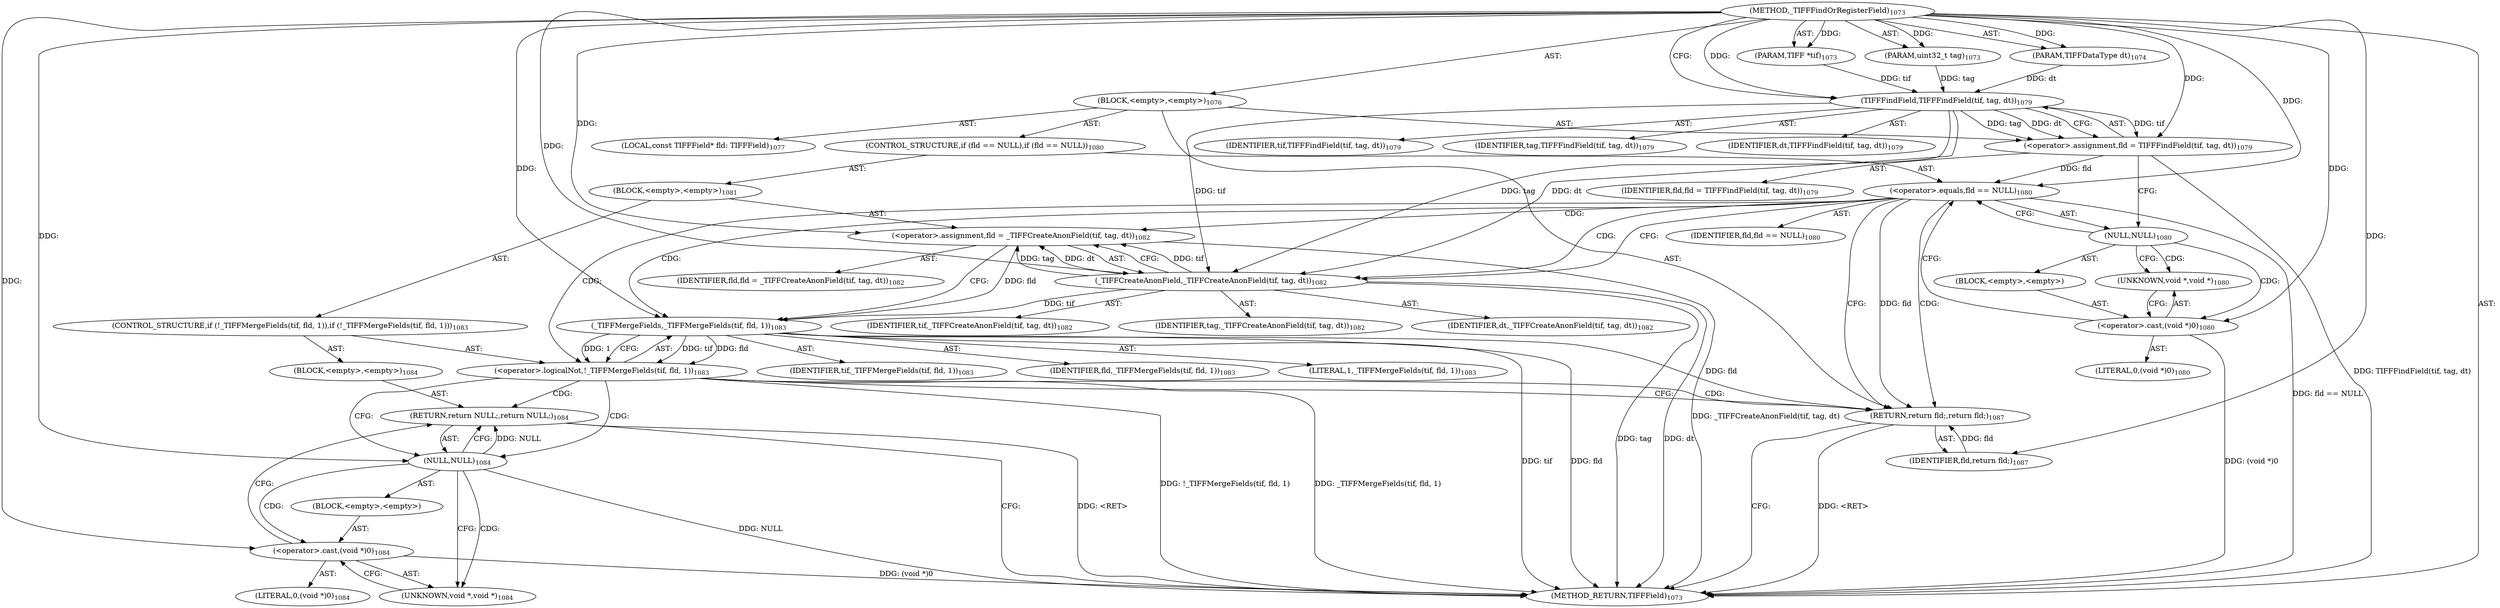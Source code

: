 digraph "_TIFFFindOrRegisterField" {  
"27742" [label = <(METHOD,_TIFFFindOrRegisterField)<SUB>1073</SUB>> ]
"27743" [label = <(PARAM,TIFF *tif)<SUB>1073</SUB>> ]
"27744" [label = <(PARAM,uint32_t tag)<SUB>1073</SUB>> ]
"27745" [label = <(PARAM,TIFFDataType dt)<SUB>1074</SUB>> ]
"27746" [label = <(BLOCK,&lt;empty&gt;,&lt;empty&gt;)<SUB>1076</SUB>> ]
"27747" [label = <(LOCAL,const TIFFField* fld: TIFFField)<SUB>1077</SUB>> ]
"27748" [label = <(&lt;operator&gt;.assignment,fld = TIFFFindField(tif, tag, dt))<SUB>1079</SUB>> ]
"27749" [label = <(IDENTIFIER,fld,fld = TIFFFindField(tif, tag, dt))<SUB>1079</SUB>> ]
"27750" [label = <(TIFFFindField,TIFFFindField(tif, tag, dt))<SUB>1079</SUB>> ]
"27751" [label = <(IDENTIFIER,tif,TIFFFindField(tif, tag, dt))<SUB>1079</SUB>> ]
"27752" [label = <(IDENTIFIER,tag,TIFFFindField(tif, tag, dt))<SUB>1079</SUB>> ]
"27753" [label = <(IDENTIFIER,dt,TIFFFindField(tif, tag, dt))<SUB>1079</SUB>> ]
"27754" [label = <(CONTROL_STRUCTURE,if (fld == NULL),if (fld == NULL))<SUB>1080</SUB>> ]
"27755" [label = <(&lt;operator&gt;.equals,fld == NULL)<SUB>1080</SUB>> ]
"27756" [label = <(IDENTIFIER,fld,fld == NULL)<SUB>1080</SUB>> ]
"27757" [label = <(NULL,NULL)<SUB>1080</SUB>> ]
"27758" [label = <(BLOCK,&lt;empty&gt;,&lt;empty&gt;)> ]
"27759" [label = <(&lt;operator&gt;.cast,(void *)0)<SUB>1080</SUB>> ]
"27760" [label = <(UNKNOWN,void *,void *)<SUB>1080</SUB>> ]
"27761" [label = <(LITERAL,0,(void *)0)<SUB>1080</SUB>> ]
"27762" [label = <(BLOCK,&lt;empty&gt;,&lt;empty&gt;)<SUB>1081</SUB>> ]
"27763" [label = <(&lt;operator&gt;.assignment,fld = _TIFFCreateAnonField(tif, tag, dt))<SUB>1082</SUB>> ]
"27764" [label = <(IDENTIFIER,fld,fld = _TIFFCreateAnonField(tif, tag, dt))<SUB>1082</SUB>> ]
"27765" [label = <(_TIFFCreateAnonField,_TIFFCreateAnonField(tif, tag, dt))<SUB>1082</SUB>> ]
"27766" [label = <(IDENTIFIER,tif,_TIFFCreateAnonField(tif, tag, dt))<SUB>1082</SUB>> ]
"27767" [label = <(IDENTIFIER,tag,_TIFFCreateAnonField(tif, tag, dt))<SUB>1082</SUB>> ]
"27768" [label = <(IDENTIFIER,dt,_TIFFCreateAnonField(tif, tag, dt))<SUB>1082</SUB>> ]
"27769" [label = <(CONTROL_STRUCTURE,if (!_TIFFMergeFields(tif, fld, 1)),if (!_TIFFMergeFields(tif, fld, 1)))<SUB>1083</SUB>> ]
"27770" [label = <(&lt;operator&gt;.logicalNot,!_TIFFMergeFields(tif, fld, 1))<SUB>1083</SUB>> ]
"27771" [label = <(_TIFFMergeFields,_TIFFMergeFields(tif, fld, 1))<SUB>1083</SUB>> ]
"27772" [label = <(IDENTIFIER,tif,_TIFFMergeFields(tif, fld, 1))<SUB>1083</SUB>> ]
"27773" [label = <(IDENTIFIER,fld,_TIFFMergeFields(tif, fld, 1))<SUB>1083</SUB>> ]
"27774" [label = <(LITERAL,1,_TIFFMergeFields(tif, fld, 1))<SUB>1083</SUB>> ]
"27775" [label = <(BLOCK,&lt;empty&gt;,&lt;empty&gt;)<SUB>1084</SUB>> ]
"27776" [label = <(RETURN,return NULL;,return NULL;)<SUB>1084</SUB>> ]
"27777" [label = <(NULL,NULL)<SUB>1084</SUB>> ]
"27778" [label = <(BLOCK,&lt;empty&gt;,&lt;empty&gt;)> ]
"27779" [label = <(&lt;operator&gt;.cast,(void *)0)<SUB>1084</SUB>> ]
"27780" [label = <(UNKNOWN,void *,void *)<SUB>1084</SUB>> ]
"27781" [label = <(LITERAL,0,(void *)0)<SUB>1084</SUB>> ]
"27782" [label = <(RETURN,return fld;,return fld;)<SUB>1087</SUB>> ]
"27783" [label = <(IDENTIFIER,fld,return fld;)<SUB>1087</SUB>> ]
"27784" [label = <(METHOD_RETURN,TIFFField)<SUB>1073</SUB>> ]
  "27742" -> "27743"  [ label = "AST: "] 
  "27742" -> "27744"  [ label = "AST: "] 
  "27742" -> "27745"  [ label = "AST: "] 
  "27742" -> "27746"  [ label = "AST: "] 
  "27742" -> "27784"  [ label = "AST: "] 
  "27746" -> "27747"  [ label = "AST: "] 
  "27746" -> "27748"  [ label = "AST: "] 
  "27746" -> "27754"  [ label = "AST: "] 
  "27746" -> "27782"  [ label = "AST: "] 
  "27748" -> "27749"  [ label = "AST: "] 
  "27748" -> "27750"  [ label = "AST: "] 
  "27750" -> "27751"  [ label = "AST: "] 
  "27750" -> "27752"  [ label = "AST: "] 
  "27750" -> "27753"  [ label = "AST: "] 
  "27754" -> "27755"  [ label = "AST: "] 
  "27754" -> "27762"  [ label = "AST: "] 
  "27755" -> "27756"  [ label = "AST: "] 
  "27755" -> "27757"  [ label = "AST: "] 
  "27757" -> "27758"  [ label = "AST: "] 
  "27758" -> "27759"  [ label = "AST: "] 
  "27759" -> "27760"  [ label = "AST: "] 
  "27759" -> "27761"  [ label = "AST: "] 
  "27762" -> "27763"  [ label = "AST: "] 
  "27762" -> "27769"  [ label = "AST: "] 
  "27763" -> "27764"  [ label = "AST: "] 
  "27763" -> "27765"  [ label = "AST: "] 
  "27765" -> "27766"  [ label = "AST: "] 
  "27765" -> "27767"  [ label = "AST: "] 
  "27765" -> "27768"  [ label = "AST: "] 
  "27769" -> "27770"  [ label = "AST: "] 
  "27769" -> "27775"  [ label = "AST: "] 
  "27770" -> "27771"  [ label = "AST: "] 
  "27771" -> "27772"  [ label = "AST: "] 
  "27771" -> "27773"  [ label = "AST: "] 
  "27771" -> "27774"  [ label = "AST: "] 
  "27775" -> "27776"  [ label = "AST: "] 
  "27776" -> "27777"  [ label = "AST: "] 
  "27777" -> "27778"  [ label = "AST: "] 
  "27778" -> "27779"  [ label = "AST: "] 
  "27779" -> "27780"  [ label = "AST: "] 
  "27779" -> "27781"  [ label = "AST: "] 
  "27782" -> "27783"  [ label = "AST: "] 
  "27748" -> "27757"  [ label = "CFG: "] 
  "27782" -> "27784"  [ label = "CFG: "] 
  "27750" -> "27748"  [ label = "CFG: "] 
  "27755" -> "27765"  [ label = "CFG: "] 
  "27755" -> "27782"  [ label = "CFG: "] 
  "27757" -> "27760"  [ label = "CFG: "] 
  "27757" -> "27755"  [ label = "CFG: "] 
  "27763" -> "27771"  [ label = "CFG: "] 
  "27765" -> "27763"  [ label = "CFG: "] 
  "27770" -> "27777"  [ label = "CFG: "] 
  "27770" -> "27782"  [ label = "CFG: "] 
  "27759" -> "27755"  [ label = "CFG: "] 
  "27771" -> "27770"  [ label = "CFG: "] 
  "27776" -> "27784"  [ label = "CFG: "] 
  "27760" -> "27759"  [ label = "CFG: "] 
  "27777" -> "27780"  [ label = "CFG: "] 
  "27777" -> "27776"  [ label = "CFG: "] 
  "27779" -> "27776"  [ label = "CFG: "] 
  "27780" -> "27779"  [ label = "CFG: "] 
  "27742" -> "27750"  [ label = "CFG: "] 
  "27782" -> "27784"  [ label = "DDG: &lt;RET&gt;"] 
  "27776" -> "27784"  [ label = "DDG: &lt;RET&gt;"] 
  "27748" -> "27784"  [ label = "DDG: TIFFFindField(tif, tag, dt)"] 
  "27759" -> "27784"  [ label = "DDG: (void *)0"] 
  "27755" -> "27784"  [ label = "DDG: fld == NULL"] 
  "27765" -> "27784"  [ label = "DDG: tag"] 
  "27765" -> "27784"  [ label = "DDG: dt"] 
  "27763" -> "27784"  [ label = "DDG: _TIFFCreateAnonField(tif, tag, dt)"] 
  "27771" -> "27784"  [ label = "DDG: tif"] 
  "27771" -> "27784"  [ label = "DDG: fld"] 
  "27770" -> "27784"  [ label = "DDG: _TIFFMergeFields(tif, fld, 1)"] 
  "27770" -> "27784"  [ label = "DDG: !_TIFFMergeFields(tif, fld, 1)"] 
  "27777" -> "27784"  [ label = "DDG: NULL"] 
  "27779" -> "27784"  [ label = "DDG: (void *)0"] 
  "27742" -> "27743"  [ label = "DDG: "] 
  "27742" -> "27744"  [ label = "DDG: "] 
  "27742" -> "27745"  [ label = "DDG: "] 
  "27750" -> "27748"  [ label = "DDG: tif"] 
  "27750" -> "27748"  [ label = "DDG: tag"] 
  "27750" -> "27748"  [ label = "DDG: dt"] 
  "27783" -> "27782"  [ label = "DDG: fld"] 
  "27771" -> "27782"  [ label = "DDG: fld"] 
  "27755" -> "27782"  [ label = "DDG: fld"] 
  "27742" -> "27748"  [ label = "DDG: "] 
  "27742" -> "27783"  [ label = "DDG: "] 
  "27743" -> "27750"  [ label = "DDG: tif"] 
  "27742" -> "27750"  [ label = "DDG: "] 
  "27744" -> "27750"  [ label = "DDG: tag"] 
  "27745" -> "27750"  [ label = "DDG: dt"] 
  "27748" -> "27755"  [ label = "DDG: fld"] 
  "27742" -> "27755"  [ label = "DDG: "] 
  "27765" -> "27763"  [ label = "DDG: tif"] 
  "27765" -> "27763"  [ label = "DDG: tag"] 
  "27765" -> "27763"  [ label = "DDG: dt"] 
  "27742" -> "27763"  [ label = "DDG: "] 
  "27742" -> "27759"  [ label = "DDG: "] 
  "27750" -> "27765"  [ label = "DDG: tif"] 
  "27742" -> "27765"  [ label = "DDG: "] 
  "27750" -> "27765"  [ label = "DDG: tag"] 
  "27750" -> "27765"  [ label = "DDG: dt"] 
  "27771" -> "27770"  [ label = "DDG: tif"] 
  "27771" -> "27770"  [ label = "DDG: fld"] 
  "27771" -> "27770"  [ label = "DDG: 1"] 
  "27777" -> "27776"  [ label = "DDG: NULL"] 
  "27765" -> "27771"  [ label = "DDG: tif"] 
  "27742" -> "27771"  [ label = "DDG: "] 
  "27763" -> "27771"  [ label = "DDG: fld"] 
  "27742" -> "27777"  [ label = "DDG: "] 
  "27742" -> "27779"  [ label = "DDG: "] 
  "27755" -> "27765"  [ label = "CDG: "] 
  "27755" -> "27771"  [ label = "CDG: "] 
  "27755" -> "27763"  [ label = "CDG: "] 
  "27755" -> "27782"  [ label = "CDG: "] 
  "27755" -> "27770"  [ label = "CDG: "] 
  "27757" -> "27759"  [ label = "CDG: "] 
  "27757" -> "27760"  [ label = "CDG: "] 
  "27770" -> "27777"  [ label = "CDG: "] 
  "27770" -> "27782"  [ label = "CDG: "] 
  "27770" -> "27776"  [ label = "CDG: "] 
  "27777" -> "27779"  [ label = "CDG: "] 
  "27777" -> "27780"  [ label = "CDG: "] 
}
